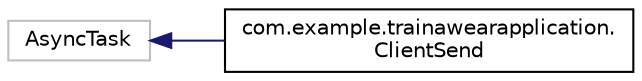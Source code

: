 digraph "Graphical Class Hierarchy"
{
 // INTERACTIVE_SVG=YES
 // LATEX_PDF_SIZE
  edge [fontname="Helvetica",fontsize="10",labelfontname="Helvetica",labelfontsize="10"];
  node [fontname="Helvetica",fontsize="10",shape=record];
  rankdir="LR";
  Node346 [label="AsyncTask",height=0.2,width=0.4,color="grey75", fillcolor="white", style="filled",tooltip=" "];
  Node346 -> Node0 [dir="back",color="midnightblue",fontsize="10",style="solid",fontname="Helvetica"];
  Node0 [label="com.example.trainawearapplication.\lClientSend",height=0.2,width=0.4,color="black", fillcolor="white", style="filled",URL="$classcom_1_1example_1_1trainawearapplication_1_1_client_send.html",tooltip=" "];
}
